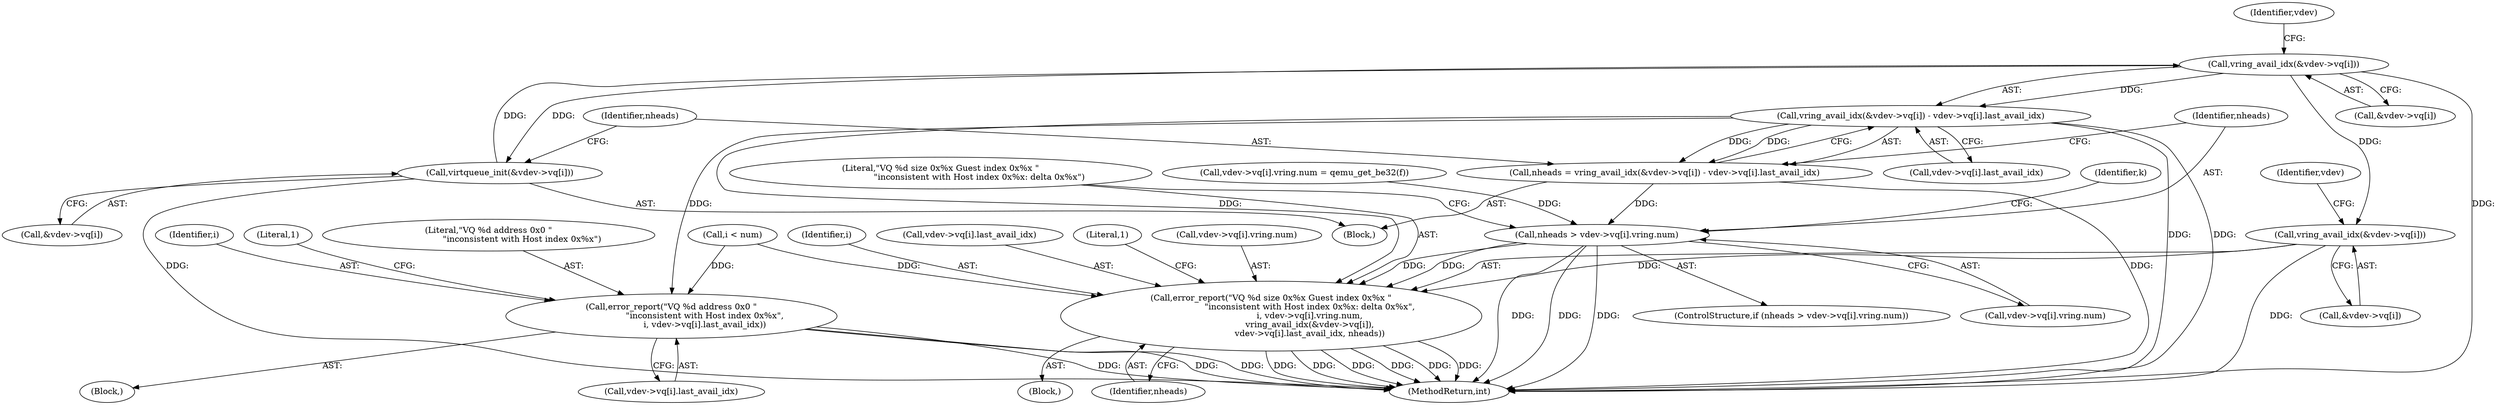 digraph "0_qemu_4b53c2c72cb5541cf394033b528a6fe2a86c0ac1@array" {
"1000305" [label="(Call,vring_avail_idx(&vdev->vq[i]))"];
"1000295" [label="(Call,virtqueue_init(&vdev->vq[i]))"];
"1000305" [label="(Call,vring_avail_idx(&vdev->vq[i]))"];
"1000304" [label="(Call,vring_avail_idx(&vdev->vq[i]) - vdev->vq[i].last_avail_idx)"];
"1000302" [label="(Call,nheads = vring_avail_idx(&vdev->vq[i]) - vdev->vq[i].last_avail_idx)"];
"1000320" [label="(Call,nheads > vdev->vq[i].vring.num)"];
"1000332" [label="(Call,error_report(\"VQ %d size 0x%x Guest index 0x%x \"\n                             \"inconsistent with Host index 0x%x: delta 0x%x\",\n                             i, vdev->vq[i].vring.num,\n                             vring_avail_idx(&vdev->vq[i]),\n                             vdev->vq[i].last_avail_idx, nheads))"];
"1000372" [label="(Call,error_report(\"VQ %d address 0x0 \"\n                         \"inconsistent with Host index 0x%x\",\n                         i, vdev->vq[i].last_avail_idx))"];
"1000344" [label="(Call,vring_avail_idx(&vdev->vq[i]))"];
"1000334" [label="(Identifier,i)"];
"1000375" [label="(Call,vdev->vq[i].last_avail_idx)"];
"1000373" [label="(Literal,\"VQ %d address 0x0 \"\n                         \"inconsistent with Host index 0x%x\")"];
"1000374" [label="(Identifier,i)"];
"1000303" [label="(Identifier,nheads)"];
"1000371" [label="(Block,)"];
"1000354" [label="(Identifier,vdev)"];
"1000351" [label="(Call,vdev->vq[i].last_avail_idx)"];
"1000320" [label="(Call,nheads > vdev->vq[i].vring.num)"];
"1000296" [label="(Call,&vdev->vq[i])"];
"1000331" [label="(Block,)"];
"1000407" [label="(MethodReturn,int)"];
"1000358" [label="(Identifier,nheads)"];
"1000387" [label="(Identifier,k)"];
"1000315" [label="(Identifier,vdev)"];
"1000321" [label="(Identifier,nheads)"];
"1000305" [label="(Call,vring_avail_idx(&vdev->vq[i]))"];
"1000345" [label="(Call,&vdev->vq[i])"];
"1000293" [label="(Block,)"];
"1000319" [label="(ControlStructure,if (nheads > vdev->vq[i].vring.num))"];
"1000361" [label="(Literal,1)"];
"1000304" [label="(Call,vring_avail_idx(&vdev->vq[i]) - vdev->vq[i].last_avail_idx)"];
"1000212" [label="(Call,i < num)"];
"1000372" [label="(Call,error_report(\"VQ %d address 0x0 \"\n                         \"inconsistent with Host index 0x%x\",\n                         i, vdev->vq[i].last_avail_idx))"];
"1000335" [label="(Call,vdev->vq[i].vring.num)"];
"1000302" [label="(Call,nheads = vring_avail_idx(&vdev->vq[i]) - vdev->vq[i].last_avail_idx)"];
"1000322" [label="(Call,vdev->vq[i].vring.num)"];
"1000333" [label="(Literal,\"VQ %d size 0x%x Guest index 0x%x \"\n                             \"inconsistent with Host index 0x%x: delta 0x%x\")"];
"1000312" [label="(Call,vdev->vq[i].last_avail_idx)"];
"1000295" [label="(Call,virtqueue_init(&vdev->vq[i]))"];
"1000218" [label="(Call,vdev->vq[i].vring.num = qemu_get_be32(f))"];
"1000344" [label="(Call,vring_avail_idx(&vdev->vq[i]))"];
"1000332" [label="(Call,error_report(\"VQ %d size 0x%x Guest index 0x%x \"\n                             \"inconsistent with Host index 0x%x: delta 0x%x\",\n                             i, vdev->vq[i].vring.num,\n                             vring_avail_idx(&vdev->vq[i]),\n                             vdev->vq[i].last_avail_idx, nheads))"];
"1000306" [label="(Call,&vdev->vq[i])"];
"1000384" [label="(Literal,1)"];
"1000305" -> "1000304"  [label="AST: "];
"1000305" -> "1000306"  [label="CFG: "];
"1000306" -> "1000305"  [label="AST: "];
"1000315" -> "1000305"  [label="CFG: "];
"1000305" -> "1000407"  [label="DDG: "];
"1000305" -> "1000295"  [label="DDG: "];
"1000305" -> "1000304"  [label="DDG: "];
"1000295" -> "1000305"  [label="DDG: "];
"1000305" -> "1000344"  [label="DDG: "];
"1000295" -> "1000293"  [label="AST: "];
"1000295" -> "1000296"  [label="CFG: "];
"1000296" -> "1000295"  [label="AST: "];
"1000303" -> "1000295"  [label="CFG: "];
"1000295" -> "1000407"  [label="DDG: "];
"1000304" -> "1000302"  [label="AST: "];
"1000304" -> "1000312"  [label="CFG: "];
"1000312" -> "1000304"  [label="AST: "];
"1000302" -> "1000304"  [label="CFG: "];
"1000304" -> "1000407"  [label="DDG: "];
"1000304" -> "1000407"  [label="DDG: "];
"1000304" -> "1000302"  [label="DDG: "];
"1000304" -> "1000302"  [label="DDG: "];
"1000304" -> "1000332"  [label="DDG: "];
"1000304" -> "1000372"  [label="DDG: "];
"1000302" -> "1000293"  [label="AST: "];
"1000303" -> "1000302"  [label="AST: "];
"1000321" -> "1000302"  [label="CFG: "];
"1000302" -> "1000407"  [label="DDG: "];
"1000302" -> "1000320"  [label="DDG: "];
"1000320" -> "1000319"  [label="AST: "];
"1000320" -> "1000322"  [label="CFG: "];
"1000321" -> "1000320"  [label="AST: "];
"1000322" -> "1000320"  [label="AST: "];
"1000333" -> "1000320"  [label="CFG: "];
"1000387" -> "1000320"  [label="CFG: "];
"1000320" -> "1000407"  [label="DDG: "];
"1000320" -> "1000407"  [label="DDG: "];
"1000320" -> "1000407"  [label="DDG: "];
"1000218" -> "1000320"  [label="DDG: "];
"1000320" -> "1000332"  [label="DDG: "];
"1000320" -> "1000332"  [label="DDG: "];
"1000332" -> "1000331"  [label="AST: "];
"1000332" -> "1000358"  [label="CFG: "];
"1000333" -> "1000332"  [label="AST: "];
"1000334" -> "1000332"  [label="AST: "];
"1000335" -> "1000332"  [label="AST: "];
"1000344" -> "1000332"  [label="AST: "];
"1000351" -> "1000332"  [label="AST: "];
"1000358" -> "1000332"  [label="AST: "];
"1000361" -> "1000332"  [label="CFG: "];
"1000332" -> "1000407"  [label="DDG: "];
"1000332" -> "1000407"  [label="DDG: "];
"1000332" -> "1000407"  [label="DDG: "];
"1000332" -> "1000407"  [label="DDG: "];
"1000332" -> "1000407"  [label="DDG: "];
"1000332" -> "1000407"  [label="DDG: "];
"1000212" -> "1000332"  [label="DDG: "];
"1000344" -> "1000332"  [label="DDG: "];
"1000372" -> "1000371"  [label="AST: "];
"1000372" -> "1000375"  [label="CFG: "];
"1000373" -> "1000372"  [label="AST: "];
"1000374" -> "1000372"  [label="AST: "];
"1000375" -> "1000372"  [label="AST: "];
"1000384" -> "1000372"  [label="CFG: "];
"1000372" -> "1000407"  [label="DDG: "];
"1000372" -> "1000407"  [label="DDG: "];
"1000372" -> "1000407"  [label="DDG: "];
"1000212" -> "1000372"  [label="DDG: "];
"1000344" -> "1000345"  [label="CFG: "];
"1000345" -> "1000344"  [label="AST: "];
"1000354" -> "1000344"  [label="CFG: "];
"1000344" -> "1000407"  [label="DDG: "];
}
